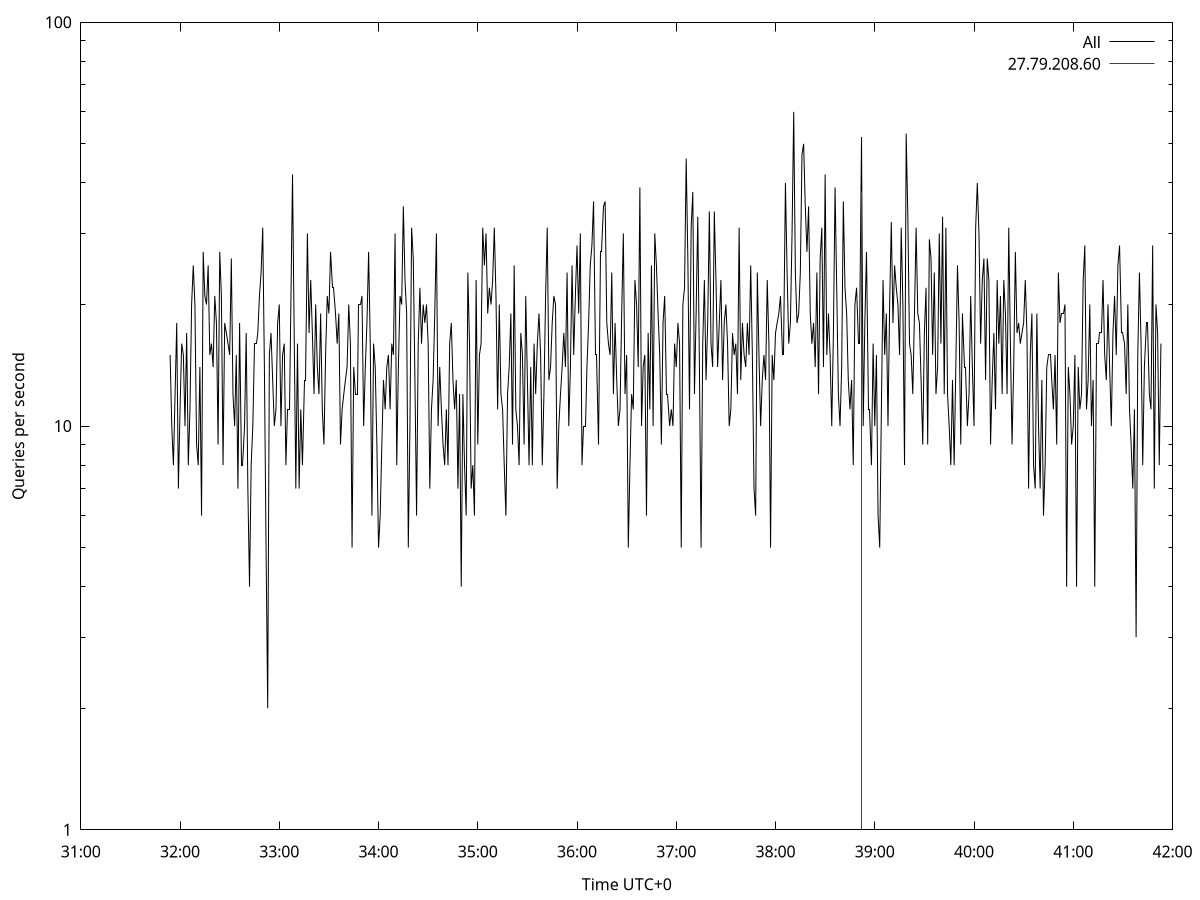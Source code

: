 set terminal pngcairo size 1024,768
set output 'Sun Jan  7 13:31:54 2024.png'
set ylabel 'Queries per second'
set xlabel 'Time UTC+0'
set xdata time
set timefmt "%s"
set log y
plot \
'-' using 1:2 linecolor 0 linetype 2 with lines title 'All', \
'-' using 1:2 linecolor 1 linetype 3 with impulses title "27.79.208.60"
1704609114 15
1704609115 10
1704609116 8
1704609117 12
1704609118 18
1704609119 7
1704609120 11
1704609121 16
1704609122 15
1704609123 10
1704609124 17
1704609125 8
1704609126 11
1704609127 20
1704609128 25
1704609129 20
1704609130 9
1704609131 8
1704609132 14
1704609133 6
1704609134 27
1704609135 21
1704609136 20
1704609137 25
1704609138 15
1704609139 16
1704609140 14
1704609141 21
1704609142 18
1704609143 9
1704609144 27
1704609145 21
1704609146 8
1704609147 18
1704609148 17
1704609149 16
1704609150 15
1704609151 26
1704609152 12
1704609153 10
1704609154 15
1704609155 7
1704609156 18
1704609157 8
1704609158 8
1704609159 10
1704609160 17
1704609161 7
1704609162 4
1704609163 8
1704609164 10
1704609165 16
1704609166 16
1704609167 17
1704609168 21
1704609169 24
1704609170 31
1704609171 14
1704609172 5
1704609173 2
1704609174 15
1704609175 17
1704609176 13
1704609177 10
1704609178 11
1704609179 18
1704609180 20
1704609181 10
1704609182 15
1704609183 16
1704609184 8
1704609185 11
1704609186 11
1704609187 20
1704609188 42
1704609189 17
1704609190 7
1704609191 16
1704609192 7
1704609193 11
1704609194 8
1704609195 13
1704609196 13
1704609197 30
1704609198 17
1704609199 23
1704609200 17
1704609201 12
1704609202 20
1704609203 14
1704609204 12
1704609205 19
1704609206 11
1704609207 9
1704609208 15
1704609209 21
1704609210 19
1704609211 27
1704609212 22
1704609213 22
1704609214 19
1704609215 16
1704609216 19
1704609217 9
1704609218 11
1704609219 12
1704609220 13
1704609221 14
1704609222 20
1704609223 16
1704609224 5
1704609225 14
1704609226 12
1704609227 12
1704609228 20
1704609229 20
1704609230 21
1704609231 10
1704609232 14
1704609233 18
1704609234 27
1704609235 16
1704609236 6
1704609237 16
1704609238 14
1704609239 9
1704609240 5
1704609241 6
1704609242 9
1704609243 13
1704609244 11
1704609245 14
1704609246 15
1704609247 11
1704609248 16
1704609249 15
1704609250 30
1704609251 8
1704609252 14
1704609253 21
1704609254 20
1704609255 35
1704609256 23
1704609257 19
1704609258 5
1704609259 10
1704609260 31
1704609261 26
1704609262 13
1704609263 6
1704609264 16
1704609265 22
1704609266 16
1704609267 20
1704609268 18
1704609269 20
1704609270 16
1704609271 7
1704609272 11
1704609273 13
1704609274 19
1704609275 30
1704609276 10
1704609277 14
1704609278 11
1704609279 9
1704609280 8
1704609281 11
1704609282 8
1704609283 16
1704609284 18
1704609285 13
1704609286 11
1704609287 13
1704609288 7
1704609289 12
1704609290 4
1704609291 12
1704609292 8
1704609293 6
1704609294 24
1704609295 16
1704609296 7
1704609297 8
1704609298 6
1704609299 23
1704609300 9
1704609301 15
1704609302 16
1704609303 31
1704609304 25
1704609305 30
1704609306 19
1704609307 22
1704609308 20
1704609309 23
1704609310 31
1704609311 21
1704609312 11
1704609313 20
1704609314 12
1704609315 11
1704609316 8
1704609317 6
1704609318 12
1704609319 14
1704609320 19
1704609321 9
1704609322 25
1704609323 11
1704609324 10
1704609325 8
1704609326 17
1704609327 15
1704609328 9
1704609329 21
1704609330 13
1704609331 8
1704609332 14
1704609333 8
1704609334 16
1704609335 12
1704609336 16
1704609337 19
1704609338 15
1704609339 8
1704609340 12
1704609341 21
1704609342 31
1704609343 13
1704609344 14
1704609345 18
1704609346 21
1704609347 20
1704609348 7
1704609349 10
1704609350 12
1704609351 14
1704609352 17
1704609353 14
1704609354 24
1704609355 10
1704609356 14
1704609357 25
1704609358 15
1704609359 21
1704609360 28
1704609361 19
1704609362 30
1704609363 8
1704609364 10
1704609365 10
1704609366 14
1704609367 18
1704609368 25
1704609369 28
1704609370 36
1704609371 15
1704609372 15
1704609373 9
1704609374 27
1704609375 27
1704609376 35
1704609377 36
1704609378 18
1704609379 16
1704609380 15
1704609381 24
1704609382 12
1704609383 18
1704609384 13
1704609385 10
1704609386 11
1704609387 19
1704609388 30
1704609389 12
1704609390 15
1704609391 5
1704609392 8
1704609393 12
1704609394 11
1704609395 23
1704609396 20
1704609397 14
1704609398 39
1704609399 10
1704609400 14
1704609401 15
1704609402 6
1704609403 17
1704609404 11
1704609405 25
1704609406 10
1704609407 30
1704609408 25
1704609409 19
1704609410 15
1704609411 9
1704609412 18
1704609413 21
1704609414 12
1704609415 12
1704609416 10
1704609417 11
1704609418 10
1704609419 16
1704609420 14
1704609421 18
1704609422 16
1704609423 5
1704609424 20
1704609425 22
1704609426 46
1704609427 26
1704609428 11
1704609429 31
1704609430 38
1704609431 12
1704609432 19
1704609433 33
1704609434 14
1704609435 5
1704609436 16
1704609437 23
1704609438 13
1704609439 18
1704609440 34
1704609441 16
1704609442 14
1704609443 34
1704609444 23
1704609445 14
1704609446 18
1704609447 23
1704609448 13
1704609449 18
1704609450 20
1704609451 16
1704609452 10
1704609453 11
1704609454 17
1704609455 15
1704609456 16
1704609457 12
1704609458 31
1704609459 13
1704609460 18
1704609461 15
1704609462 14
1704609463 18
1704609464 15
1704609465 25
1704609466 15
1704609467 7
1704609468 6
1704609469 24
1704609470 15
1704609471 10
1704609472 13
1704609473 15
1704609474 13
1704609475 23
1704609476 16
1704609477 5
1704609478 15
1704609479 13
1704609480 17
1704609481 18
1704609482 19
1704609483 21
1704609484 15
1704609485 15
1704609486 40
1704609487 24
1704609488 16
1704609489 18
1704609490 30
1704609491 60
1704609492 24
1704609493 18
1704609494 19
1704609495 24
1704609496 47
1704609497 50
1704609498 35
1704609499 27
1704609500 35
1704609501 19
1704609502 16
1704609503 18
1704609504 14
1704609505 24
1704609506 12
1704609507 26
1704609508 31
1704609509 14
1704609510 42
1704609511 15
1704609512 19
1704609513 15
1704609514 10
1704609515 17
1704609516 39
1704609517 22
1704609518 12
1704609519 10
1704609520 14
1704609521 36
1704609522 22
1704609523 19
1704609524 13
1704609525 11
1704609526 13
1704609527 8
1704609528 20
1704609529 22
1704609530 16
1704609531 16
1704609532 52
1704609533 10
1704609534 18
1704609535 27
1704609536 11
1704609537 11
1704609538 8
1704609539 16
1704609540 10
1704609541 15
1704609542 6
1704609543 5
1704609544 11
1704609545 23
1704609546 15
1704609547 19
1704609548 10
1704609549 20
1704609550 32
1704609551 18
1704609552 25
1704609553 22
1704609554 20
1704609555 15
1704609556 31
1704609557 20
1704609558 8
1704609559 53
1704609560 33
1704609561 16
1704609562 15
1704609563 12
1704609564 19
1704609565 31
1704609566 19
1704609567 18
1704609568 13
1704609569 9
1704609570 17
1704609571 22
1704609572 9
1704609573 29
1704609574 26
1704609575 15
1704609576 24
1704609577 12
1704609578 14
1704609579 30
1704609580 16
1704609581 33
1704609582 12
1704609583 31
1704609584 12
1704609585 10
1704609586 8
1704609587 13
1704609588 8
1704609589 14
1704609590 25
1704609591 18
1704609592 9
1704609593 19
1704609594 14
1704609595 14
1704609596 10
1704609597 12
1704609598 21
1704609599 14
1704609600 10
1704609601 31
1704609602 40
1704609603 30
1704609604 16
1704609605 23
1704609606 26
1704609607 13
1704609608 26
1704609609 23
1704609610 9
1704609611 13
1704609612 17
1704609613 11
1704609614 23
1704609615 16
1704609616 21
1704609617 12
1704609618 23
1704609619 19
1704609620 12
1704609621 31
1704609622 16
1704609623 9
1704609624 14
1704609625 27
1704609626 17
1704609627 18
1704609628 16
1704609629 17
1704609630 18
1704609631 23
1704609632 17
1704609633 7
1704609634 15
1704609635 19
1704609636 8
1704609637 7
1704609638 19
1704609639 10
1704609640 7
1704609641 13
1704609642 6
1704609643 8
1704609644 14
1704609645 15
1704609646 15
1704609647 13
1704609648 11
1704609649 15
1704609650 9
1704609651 24
1704609652 18
1704609653 19
1704609654 19
1704609655 20
1704609656 4
1704609657 14
1704609658 12
1704609659 9
1704609660 10
1704609661 15
1704609662 4
1704609663 14
1704609664 11
1704609665 12
1704609666 23
1704609667 28
1704609668 11
1704609669 13
1704609670 20
1704609671 10
1704609672 13
1704609673 4
1704609674 16
1704609675 16
1704609676 17
1704609677 17
1704609678 23
1704609679 15
1704609680 13
1704609681 20
1704609682 14
1704609683 10
1704609684 17
1704609685 21
1704609686 15
1704609687 25
1704609688 28
1704609689 17
1704609690 17
1704609691 16
1704609692 12
1704609693 20
1704609694 11
1704609695 9
1704609696 7
1704609697 11
1704609698 3
1704609699 15
1704609700 24
1704609701 16
1704609702 8
1704609703 14
1704609704 18
1704609705 18
1704609706 12
1704609707 11
1704609708 28
1704609709 7
1704609710 20
1704609711 17
1704609712 8
1704609713 16

e
1704609532 38

e
